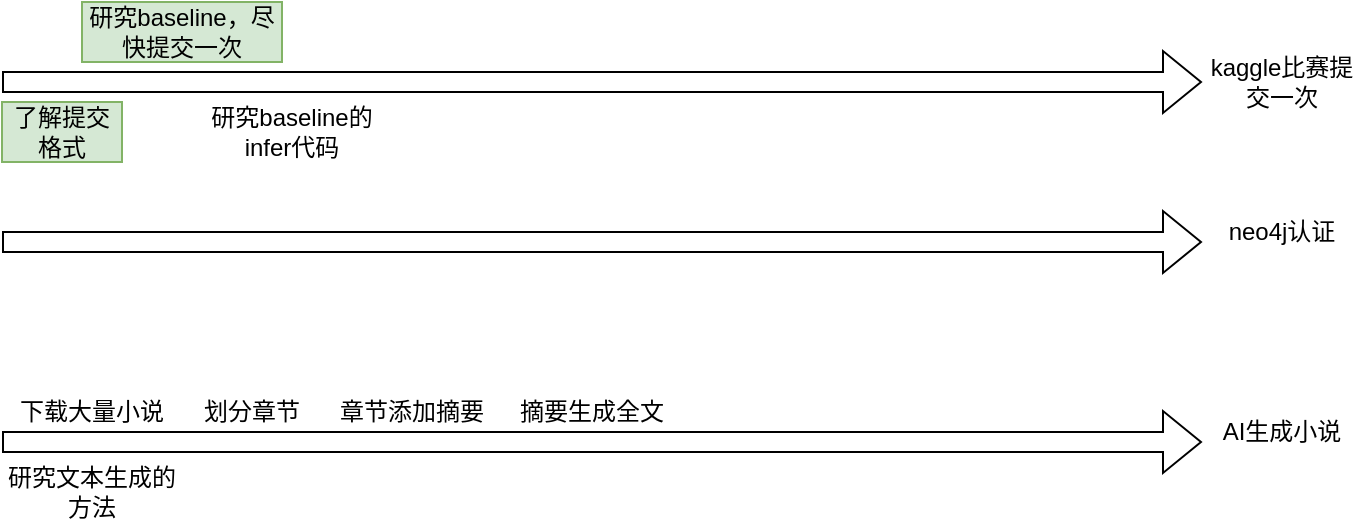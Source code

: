 <mxfile version="17.4.5" type="github">
  <diagram id="vNYnXQ_NGjMI0ObO1V1S" name="Page-1">
    <mxGraphModel dx="782" dy="384" grid="1" gridSize="10" guides="1" tooltips="1" connect="1" arrows="1" fold="1" page="1" pageScale="1" pageWidth="827" pageHeight="1169" math="0" shadow="0">
      <root>
        <mxCell id="0" />
        <mxCell id="1" parent="0" />
        <mxCell id="ImQmubWD78dIuqHf5WIp-2" value="" style="shape=flexArrow;endArrow=classic;html=1;rounded=0;" parent="1" target="ImQmubWD78dIuqHf5WIp-3" edge="1">
          <mxGeometry width="50" height="50" relative="1" as="geometry">
            <mxPoint x="20" y="180" as="sourcePoint" />
            <mxPoint x="650" y="180" as="targetPoint" />
          </mxGeometry>
        </mxCell>
        <mxCell id="ImQmubWD78dIuqHf5WIp-3" value="kaggle比赛提交一次" style="text;html=1;strokeColor=none;fillColor=none;align=center;verticalAlign=middle;whiteSpace=wrap;rounded=0;" parent="1" vertex="1">
          <mxGeometry x="620" y="165" width="80" height="30" as="geometry" />
        </mxCell>
        <mxCell id="ImQmubWD78dIuqHf5WIp-4" value="了解提交格式" style="text;html=1;strokeColor=#82b366;fillColor=#d5e8d4;align=center;verticalAlign=middle;whiteSpace=wrap;rounded=0;" parent="1" vertex="1">
          <mxGeometry x="20" y="190" width="60" height="30" as="geometry" />
        </mxCell>
        <mxCell id="ImQmubWD78dIuqHf5WIp-5" value="研究baseline，尽快提交一次" style="text;html=1;strokeColor=#82b366;fillColor=#d5e8d4;align=center;verticalAlign=middle;whiteSpace=wrap;rounded=0;shadow=0;" parent="1" vertex="1">
          <mxGeometry x="60" y="140" width="100" height="30" as="geometry" />
        </mxCell>
        <mxCell id="ImQmubWD78dIuqHf5WIp-6" value="研究baseline的infer代码" style="text;html=1;strokeColor=none;fillColor=none;align=center;verticalAlign=middle;whiteSpace=wrap;rounded=0;" parent="1" vertex="1">
          <mxGeometry x="120" y="190" width="90" height="30" as="geometry" />
        </mxCell>
        <mxCell id="132BHVAMFDwWj38LlXiz-1" value="" style="shape=flexArrow;endArrow=classic;html=1;rounded=0;" edge="1" parent="1">
          <mxGeometry width="50" height="50" relative="1" as="geometry">
            <mxPoint x="20" y="260" as="sourcePoint" />
            <mxPoint x="620" y="260" as="targetPoint" />
          </mxGeometry>
        </mxCell>
        <mxCell id="132BHVAMFDwWj38LlXiz-2" value="neo4j认证" style="text;html=1;strokeColor=none;fillColor=none;align=center;verticalAlign=middle;whiteSpace=wrap;rounded=0;" vertex="1" parent="1">
          <mxGeometry x="620" y="240" width="80" height="30" as="geometry" />
        </mxCell>
        <mxCell id="132BHVAMFDwWj38LlXiz-4" value="" style="shape=flexArrow;endArrow=classic;html=1;rounded=0;" edge="1" parent="1">
          <mxGeometry width="50" height="50" relative="1" as="geometry">
            <mxPoint x="20" y="360" as="sourcePoint" />
            <mxPoint x="620" y="360" as="targetPoint" />
          </mxGeometry>
        </mxCell>
        <mxCell id="132BHVAMFDwWj38LlXiz-5" value="AI生成小说" style="text;html=1;strokeColor=none;fillColor=none;align=center;verticalAlign=middle;whiteSpace=wrap;rounded=0;" vertex="1" parent="1">
          <mxGeometry x="620" y="340" width="80" height="30" as="geometry" />
        </mxCell>
        <mxCell id="132BHVAMFDwWj38LlXiz-6" value="下载大量小说" style="text;html=1;strokeColor=none;fillColor=none;align=center;verticalAlign=middle;whiteSpace=wrap;rounded=0;" vertex="1" parent="1">
          <mxGeometry x="20" y="330" width="90" height="30" as="geometry" />
        </mxCell>
        <mxCell id="132BHVAMFDwWj38LlXiz-7" value="研究文本生成的方法" style="text;html=1;strokeColor=none;fillColor=none;align=center;verticalAlign=middle;whiteSpace=wrap;rounded=0;" vertex="1" parent="1">
          <mxGeometry x="20" y="370" width="90" height="30" as="geometry" />
        </mxCell>
        <mxCell id="132BHVAMFDwWj38LlXiz-8" value="划分章节" style="text;html=1;strokeColor=none;fillColor=none;align=center;verticalAlign=middle;whiteSpace=wrap;rounded=0;" vertex="1" parent="1">
          <mxGeometry x="100" y="330" width="90" height="30" as="geometry" />
        </mxCell>
        <mxCell id="132BHVAMFDwWj38LlXiz-9" value="章节添加摘要" style="text;html=1;strokeColor=none;fillColor=none;align=center;verticalAlign=middle;whiteSpace=wrap;rounded=0;" vertex="1" parent="1">
          <mxGeometry x="180" y="330" width="90" height="30" as="geometry" />
        </mxCell>
        <mxCell id="132BHVAMFDwWj38LlXiz-10" value="摘要生成全文" style="text;html=1;strokeColor=none;fillColor=none;align=center;verticalAlign=middle;whiteSpace=wrap;rounded=0;" vertex="1" parent="1">
          <mxGeometry x="270" y="330" width="90" height="30" as="geometry" />
        </mxCell>
      </root>
    </mxGraphModel>
  </diagram>
</mxfile>
